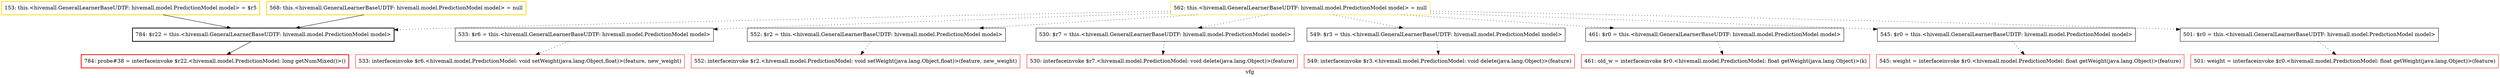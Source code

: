 digraph "vfg" {
    label="vfg";
node [shape=box];
"562: this.<hivemall.GeneralLearnerBaseUDTF: hivemall.model.PredictionModel model> = null" [color=gold]
"784: probe#38 = interfaceinvoke $r22.<hivemall.model.PredictionModel: long getNumMixed()>()" [style=bold] [color=red]
"784: $r22 = this.<hivemall.GeneralLearnerBaseUDTF: hivemall.model.PredictionModel model>" [style=bold]
"533: interfaceinvoke $r6.<hivemall.model.PredictionModel: void setWeight(java.lang.Object,float)>(feature, new_weight)" [color=red]
"533: $r6 = this.<hivemall.GeneralLearnerBaseUDTF: hivemall.model.PredictionModel model>"
"552: interfaceinvoke $r2.<hivemall.model.PredictionModel: void setWeight(java.lang.Object,float)>(feature, new_weight)" [color=red]
"530: interfaceinvoke $r7.<hivemall.model.PredictionModel: void delete(java.lang.Object)>(feature)" [color=red]
"552: $r2 = this.<hivemall.GeneralLearnerBaseUDTF: hivemall.model.PredictionModel model>"
"530: $r7 = this.<hivemall.GeneralLearnerBaseUDTF: hivemall.model.PredictionModel model>"
"549: interfaceinvoke $r3.<hivemall.model.PredictionModel: void delete(java.lang.Object)>(feature)" [color=red]
"549: $r3 = this.<hivemall.GeneralLearnerBaseUDTF: hivemall.model.PredictionModel model>"
"153: this.<hivemall.GeneralLearnerBaseUDTF: hivemall.model.PredictionModel model> = $r5" [style=bold] [color=gold]
"461: old_w = interfaceinvoke $r0.<hivemall.model.PredictionModel: float getWeight(java.lang.Object)>(k)" [color=red]
"461: $r0 = this.<hivemall.GeneralLearnerBaseUDTF: hivemall.model.PredictionModel model>"
"545: weight = interfaceinvoke $r0.<hivemall.model.PredictionModel: float getWeight(java.lang.Object)>(feature)" [color=red]
"501: weight = interfaceinvoke $r0.<hivemall.model.PredictionModel: float getWeight(java.lang.Object)>(feature)" [color=red]
"545: $r0 = this.<hivemall.GeneralLearnerBaseUDTF: hivemall.model.PredictionModel model>"
"501: $r0 = this.<hivemall.GeneralLearnerBaseUDTF: hivemall.model.PredictionModel model>"
"568: this.<hivemall.GeneralLearnerBaseUDTF: hivemall.model.PredictionModel model> = null" [style=bold] [color=gold]
"784: $r22 = this.<hivemall.GeneralLearnerBaseUDTF: hivemall.model.PredictionModel model>"->"784: probe#38 = interfaceinvoke $r22.<hivemall.model.PredictionModel: long getNumMixed()>()";

"562: this.<hivemall.GeneralLearnerBaseUDTF: hivemall.model.PredictionModel model> = null"->"784: $r22 = this.<hivemall.GeneralLearnerBaseUDTF: hivemall.model.PredictionModel model>" [style=dotted];

"530: $r7 = this.<hivemall.GeneralLearnerBaseUDTF: hivemall.model.PredictionModel model>"->"530: interfaceinvoke $r7.<hivemall.model.PredictionModel: void delete(java.lang.Object)>(feature)" [style=dotted];

"562: this.<hivemall.GeneralLearnerBaseUDTF: hivemall.model.PredictionModel model> = null"->"530: $r7 = this.<hivemall.GeneralLearnerBaseUDTF: hivemall.model.PredictionModel model>" [style=dotted];

"533: $r6 = this.<hivemall.GeneralLearnerBaseUDTF: hivemall.model.PredictionModel model>"->"533: interfaceinvoke $r6.<hivemall.model.PredictionModel: void setWeight(java.lang.Object,float)>(feature, new_weight)" [style=dotted];

"562: this.<hivemall.GeneralLearnerBaseUDTF: hivemall.model.PredictionModel model> = null"->"533: $r6 = this.<hivemall.GeneralLearnerBaseUDTF: hivemall.model.PredictionModel model>" [style=dotted];

"461: $r0 = this.<hivemall.GeneralLearnerBaseUDTF: hivemall.model.PredictionModel model>"->"461: old_w = interfaceinvoke $r0.<hivemall.model.PredictionModel: float getWeight(java.lang.Object)>(k)" [style=dotted];

"562: this.<hivemall.GeneralLearnerBaseUDTF: hivemall.model.PredictionModel model> = null"->"461: $r0 = this.<hivemall.GeneralLearnerBaseUDTF: hivemall.model.PredictionModel model>" [style=dotted];

"545: $r0 = this.<hivemall.GeneralLearnerBaseUDTF: hivemall.model.PredictionModel model>"->"545: weight = interfaceinvoke $r0.<hivemall.model.PredictionModel: float getWeight(java.lang.Object)>(feature)" [style=dotted];

"562: this.<hivemall.GeneralLearnerBaseUDTF: hivemall.model.PredictionModel model> = null"->"545: $r0 = this.<hivemall.GeneralLearnerBaseUDTF: hivemall.model.PredictionModel model>" [style=dotted];

"549: $r3 = this.<hivemall.GeneralLearnerBaseUDTF: hivemall.model.PredictionModel model>"->"549: interfaceinvoke $r3.<hivemall.model.PredictionModel: void delete(java.lang.Object)>(feature)" [style=dotted];

"562: this.<hivemall.GeneralLearnerBaseUDTF: hivemall.model.PredictionModel model> = null"->"549: $r3 = this.<hivemall.GeneralLearnerBaseUDTF: hivemall.model.PredictionModel model>" [style=dotted];

"552: $r2 = this.<hivemall.GeneralLearnerBaseUDTF: hivemall.model.PredictionModel model>"->"552: interfaceinvoke $r2.<hivemall.model.PredictionModel: void setWeight(java.lang.Object,float)>(feature, new_weight)" [style=dotted];

"562: this.<hivemall.GeneralLearnerBaseUDTF: hivemall.model.PredictionModel model> = null"->"552: $r2 = this.<hivemall.GeneralLearnerBaseUDTF: hivemall.model.PredictionModel model>" [style=dotted];

"501: $r0 = this.<hivemall.GeneralLearnerBaseUDTF: hivemall.model.PredictionModel model>"->"501: weight = interfaceinvoke $r0.<hivemall.model.PredictionModel: float getWeight(java.lang.Object)>(feature)" [style=dotted];

"562: this.<hivemall.GeneralLearnerBaseUDTF: hivemall.model.PredictionModel model> = null"->"501: $r0 = this.<hivemall.GeneralLearnerBaseUDTF: hivemall.model.PredictionModel model>" [style=dotted];

"153: this.<hivemall.GeneralLearnerBaseUDTF: hivemall.model.PredictionModel model> = $r5"->"784: $r22 = this.<hivemall.GeneralLearnerBaseUDTF: hivemall.model.PredictionModel model>";

"568: this.<hivemall.GeneralLearnerBaseUDTF: hivemall.model.PredictionModel model> = null"->"784: $r22 = this.<hivemall.GeneralLearnerBaseUDTF: hivemall.model.PredictionModel model>";

}
